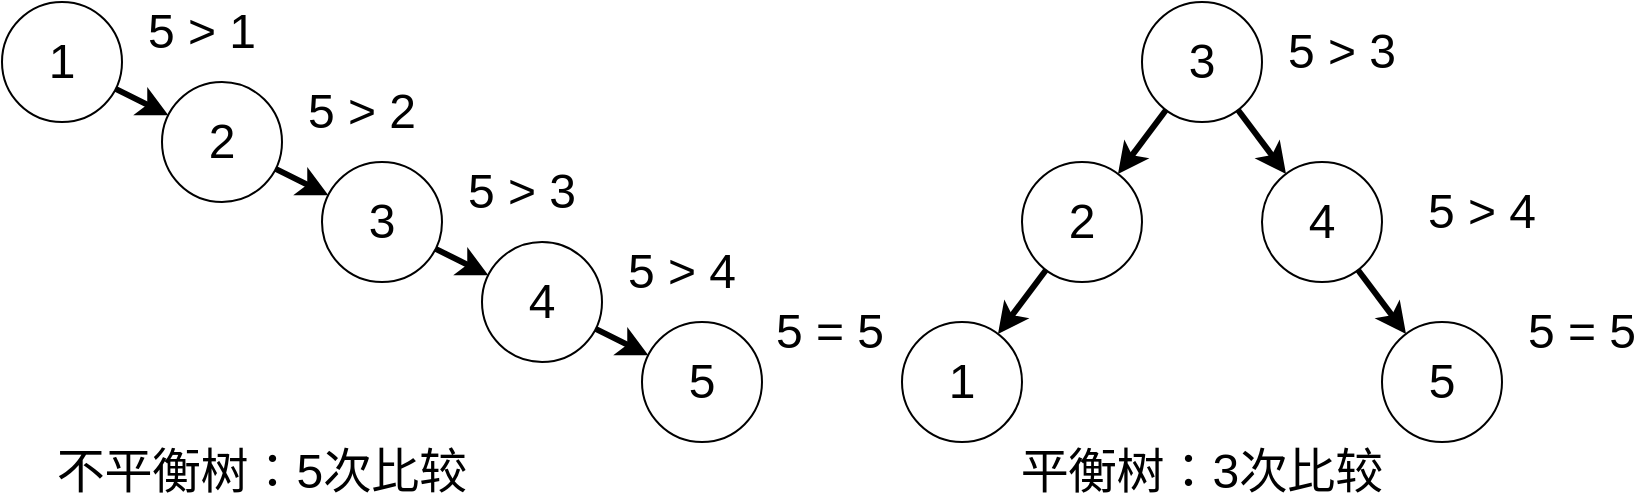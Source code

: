 <mxfile version="22.1.2" type="device">
  <diagram name="第 1 页" id="Xni6aPPIG27sV9Tf7pC3">
    <mxGraphModel dx="1026" dy="658" grid="1" gridSize="10" guides="1" tooltips="1" connect="1" arrows="1" fold="1" page="1" pageScale="1" pageWidth="827" pageHeight="1169" math="0" shadow="0">
      <root>
        <mxCell id="0" />
        <mxCell id="1" parent="0" />
        <mxCell id="BhLqjM0x8d6g2ZtVm6V2-3" value="" style="rounded=0;orthogonalLoop=1;jettySize=auto;html=1;fontSize=24;strokeWidth=3;" parent="1" source="BhLqjM0x8d6g2ZtVm6V2-1" target="BhLqjM0x8d6g2ZtVm6V2-2" edge="1">
          <mxGeometry relative="1" as="geometry" />
        </mxCell>
        <mxCell id="BhLqjM0x8d6g2ZtVm6V2-1" value="1" style="ellipse;whiteSpace=wrap;html=1;aspect=fixed;fontSize=24;" parent="1" vertex="1">
          <mxGeometry width="60" height="60" as="geometry" />
        </mxCell>
        <mxCell id="BhLqjM0x8d6g2ZtVm6V2-5" style="rounded=0;orthogonalLoop=1;jettySize=auto;html=1;fontSize=24;strokeWidth=3;" parent="1" source="BhLqjM0x8d6g2ZtVm6V2-2" target="BhLqjM0x8d6g2ZtVm6V2-4" edge="1">
          <mxGeometry relative="1" as="geometry" />
        </mxCell>
        <mxCell id="BhLqjM0x8d6g2ZtVm6V2-2" value="2" style="ellipse;whiteSpace=wrap;html=1;fontSize=24;" parent="1" vertex="1">
          <mxGeometry x="80" y="40" width="60" height="60" as="geometry" />
        </mxCell>
        <mxCell id="BhLqjM0x8d6g2ZtVm6V2-7" style="rounded=0;orthogonalLoop=1;jettySize=auto;html=1;fontSize=24;strokeWidth=3;" parent="1" source="BhLqjM0x8d6g2ZtVm6V2-4" target="BhLqjM0x8d6g2ZtVm6V2-6" edge="1">
          <mxGeometry relative="1" as="geometry" />
        </mxCell>
        <mxCell id="BhLqjM0x8d6g2ZtVm6V2-4" value="3" style="ellipse;whiteSpace=wrap;html=1;aspect=fixed;fontSize=24;" parent="1" vertex="1">
          <mxGeometry x="160" y="80" width="60" height="60" as="geometry" />
        </mxCell>
        <mxCell id="BhLqjM0x8d6g2ZtVm6V2-9" style="rounded=0;orthogonalLoop=1;jettySize=auto;html=1;fontSize=24;strokeWidth=3;" parent="1" source="BhLqjM0x8d6g2ZtVm6V2-6" target="BhLqjM0x8d6g2ZtVm6V2-8" edge="1">
          <mxGeometry relative="1" as="geometry" />
        </mxCell>
        <mxCell id="BhLqjM0x8d6g2ZtVm6V2-6" value="4" style="ellipse;whiteSpace=wrap;html=1;aspect=fixed;fontSize=24;" parent="1" vertex="1">
          <mxGeometry x="240" y="120" width="60" height="60" as="geometry" />
        </mxCell>
        <mxCell id="BhLqjM0x8d6g2ZtVm6V2-8" value="5" style="ellipse;whiteSpace=wrap;html=1;aspect=fixed;fontSize=24;" parent="1" vertex="1">
          <mxGeometry x="320" y="160" width="60" height="60" as="geometry" />
        </mxCell>
        <mxCell id="IpOxic86_co3rintxNaa-1" value="5 &amp;gt; 1" style="text;html=1;strokeColor=none;fillColor=none;align=center;verticalAlign=middle;whiteSpace=wrap;rounded=0;fontSize=24;" parent="1" vertex="1">
          <mxGeometry x="70" width="60" height="30" as="geometry" />
        </mxCell>
        <mxCell id="IpOxic86_co3rintxNaa-2" value="5 &amp;gt; 2" style="text;html=1;strokeColor=none;fillColor=none;align=center;verticalAlign=middle;whiteSpace=wrap;rounded=0;fontSize=24;" parent="1" vertex="1">
          <mxGeometry x="150" y="40" width="60" height="30" as="geometry" />
        </mxCell>
        <mxCell id="IpOxic86_co3rintxNaa-3" value="5 &amp;gt; 3" style="text;html=1;strokeColor=none;fillColor=none;align=center;verticalAlign=middle;whiteSpace=wrap;rounded=0;fontSize=24;" parent="1" vertex="1">
          <mxGeometry x="230" y="80" width="60" height="30" as="geometry" />
        </mxCell>
        <mxCell id="IpOxic86_co3rintxNaa-4" value="5 &amp;gt; 4" style="text;html=1;strokeColor=none;fillColor=none;align=center;verticalAlign=middle;whiteSpace=wrap;rounded=0;fontSize=24;" parent="1" vertex="1">
          <mxGeometry x="310" y="120" width="60" height="30" as="geometry" />
        </mxCell>
        <mxCell id="IpOxic86_co3rintxNaa-5" value="&lt;font style=&quot;font-size: 24px;&quot;&gt;不平衡树：5次比较&lt;/font&gt;" style="text;html=1;strokeColor=none;fillColor=none;align=center;verticalAlign=middle;whiteSpace=wrap;rounded=0;" parent="1" vertex="1">
          <mxGeometry x="20" y="220" width="220" height="30" as="geometry" />
        </mxCell>
        <mxCell id="IpOxic86_co3rintxNaa-11" style="rounded=0;orthogonalLoop=1;jettySize=auto;html=1;strokeColor=default;strokeWidth=3;" parent="1" source="IpOxic86_co3rintxNaa-6" target="IpOxic86_co3rintxNaa-7" edge="1">
          <mxGeometry relative="1" as="geometry" />
        </mxCell>
        <mxCell id="IpOxic86_co3rintxNaa-12" style="rounded=0;orthogonalLoop=1;jettySize=auto;html=1;strokeColor=default;strokeWidth=3;" parent="1" source="IpOxic86_co3rintxNaa-6" target="IpOxic86_co3rintxNaa-8" edge="1">
          <mxGeometry relative="1" as="geometry" />
        </mxCell>
        <mxCell id="IpOxic86_co3rintxNaa-6" value="3" style="ellipse;whiteSpace=wrap;html=1;aspect=fixed;fontSize=24;" parent="1" vertex="1">
          <mxGeometry x="570" width="60" height="60" as="geometry" />
        </mxCell>
        <mxCell id="IpOxic86_co3rintxNaa-14" style="rounded=0;orthogonalLoop=1;jettySize=auto;html=1;strokeColor=default;strokeWidth=3;" parent="1" source="IpOxic86_co3rintxNaa-7" target="IpOxic86_co3rintxNaa-9" edge="1">
          <mxGeometry relative="1" as="geometry" />
        </mxCell>
        <mxCell id="IpOxic86_co3rintxNaa-7" value="2" style="ellipse;whiteSpace=wrap;html=1;aspect=fixed;fontSize=24;" parent="1" vertex="1">
          <mxGeometry x="510" y="80" width="60" height="60" as="geometry" />
        </mxCell>
        <mxCell id="IpOxic86_co3rintxNaa-13" style="rounded=0;orthogonalLoop=1;jettySize=auto;html=1;strokeColor=default;strokeWidth=3;" parent="1" source="IpOxic86_co3rintxNaa-8" target="IpOxic86_co3rintxNaa-10" edge="1">
          <mxGeometry relative="1" as="geometry" />
        </mxCell>
        <mxCell id="IpOxic86_co3rintxNaa-8" value="4" style="ellipse;whiteSpace=wrap;html=1;aspect=fixed;fontSize=24;" parent="1" vertex="1">
          <mxGeometry x="630" y="80" width="60" height="60" as="geometry" />
        </mxCell>
        <mxCell id="IpOxic86_co3rintxNaa-9" value="1" style="ellipse;whiteSpace=wrap;html=1;aspect=fixed;fontSize=24;" parent="1" vertex="1">
          <mxGeometry x="450" y="160" width="60" height="60" as="geometry" />
        </mxCell>
        <mxCell id="IpOxic86_co3rintxNaa-10" value="5" style="ellipse;whiteSpace=wrap;html=1;aspect=fixed;fontSize=24;" parent="1" vertex="1">
          <mxGeometry x="690" y="160" width="60" height="60" as="geometry" />
        </mxCell>
        <mxCell id="IpOxic86_co3rintxNaa-15" value="5 &amp;gt; 3" style="text;html=1;strokeColor=none;fillColor=none;align=center;verticalAlign=middle;whiteSpace=wrap;rounded=0;fontSize=24;" parent="1" vertex="1">
          <mxGeometry x="640" y="10" width="60" height="30" as="geometry" />
        </mxCell>
        <mxCell id="IpOxic86_co3rintxNaa-16" value="5 &amp;gt; 4" style="text;html=1;strokeColor=none;fillColor=none;align=center;verticalAlign=middle;whiteSpace=wrap;rounded=0;fontSize=24;" parent="1" vertex="1">
          <mxGeometry x="710" y="90" width="60" height="30" as="geometry" />
        </mxCell>
        <mxCell id="IpOxic86_co3rintxNaa-17" value="&lt;font style=&quot;font-size: 24px;&quot;&gt;平衡树：3次比较&lt;/font&gt;" style="text;html=1;strokeColor=none;fillColor=none;align=center;verticalAlign=middle;whiteSpace=wrap;rounded=0;" parent="1" vertex="1">
          <mxGeometry x="490" y="220" width="220" height="30" as="geometry" />
        </mxCell>
        <mxCell id="3leC6LVe2iyz69dr-_q1-1" value="5 = 5" style="text;html=1;strokeColor=none;fillColor=none;align=center;verticalAlign=middle;whiteSpace=wrap;rounded=0;fontSize=24;" parent="1" vertex="1">
          <mxGeometry x="383.5" y="150" width="60" height="30" as="geometry" />
        </mxCell>
        <mxCell id="3leC6LVe2iyz69dr-_q1-2" value="5 = 5" style="text;html=1;strokeColor=none;fillColor=none;align=center;verticalAlign=middle;whiteSpace=wrap;rounded=0;fontSize=24;" parent="1" vertex="1">
          <mxGeometry x="760" y="150" width="60" height="30" as="geometry" />
        </mxCell>
      </root>
    </mxGraphModel>
  </diagram>
</mxfile>
